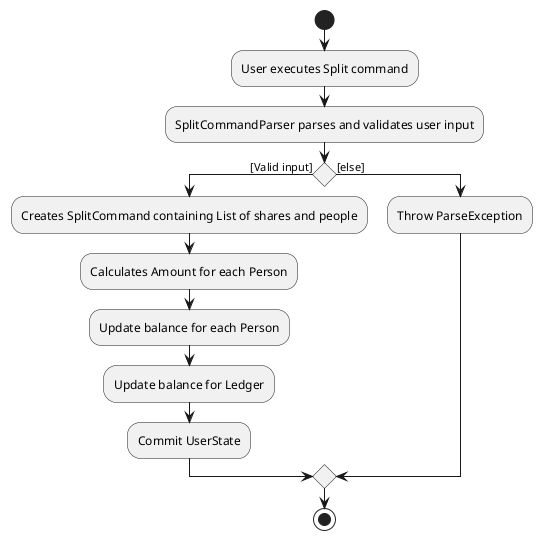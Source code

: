 @startuml
start
:User executes Split command;
:SplitCommandParser parses and validates user input;

if() then ([Valid input])

:Creates SplitCommand containing List of shares and people;
:Calculates Amount for each Person;
:Update balance for each Person;
:Update balance for Ledger;
:Commit UserState;

else([else])
:Throw ParseException;
endif

stop

@enduml

